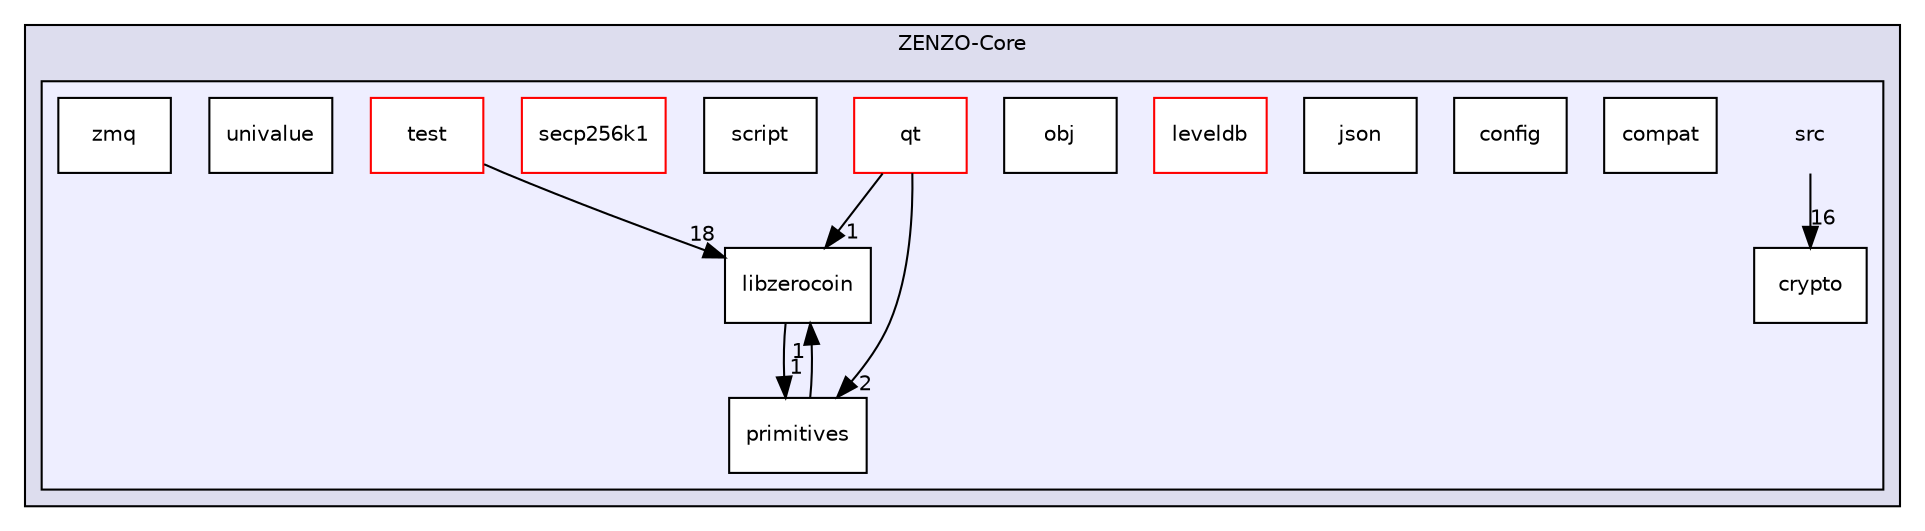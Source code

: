 digraph "D:/Documentz/GitHub/ZENZO-Core/src" {
  compound=true
  node [ fontsize="10", fontname="Helvetica"];
  edge [ labelfontsize="10", labelfontname="Helvetica"];
  subgraph clusterdir_9bb5e4c759ed59ac35a45f3375e510df {
    graph [ bgcolor="#ddddee", pencolor="black", label="ZENZO-Core" fontname="Helvetica", fontsize="10", URL="dir_9bb5e4c759ed59ac35a45f3375e510df.html"]
  subgraph clusterdir_6be210b7615ccb4059ce9ba907fecdcd {
    graph [ bgcolor="#eeeeff", pencolor="black", label="" URL="dir_6be210b7615ccb4059ce9ba907fecdcd.html"];
    dir_6be210b7615ccb4059ce9ba907fecdcd [shape=plaintext label="src"];
    dir_45bcc550acca8eee5b22962168fbe667 [shape=box label="compat" color="black" fillcolor="white" style="filled" URL="dir_45bcc550acca8eee5b22962168fbe667.html"];
    dir_d5756308c5e75e41afd574e2b8f775fe [shape=box label="config" color="black" fillcolor="white" style="filled" URL="dir_d5756308c5e75e41afd574e2b8f775fe.html"];
    dir_df3c357523baf0e3778cc0aaa888f7b8 [shape=box label="crypto" color="black" fillcolor="white" style="filled" URL="dir_df3c357523baf0e3778cc0aaa888f7b8.html"];
    dir_1a92a43c3968215e1d10b572bbcb9d18 [shape=box label="json" color="black" fillcolor="white" style="filled" URL="dir_1a92a43c3968215e1d10b572bbcb9d18.html"];
    dir_abd78e7160b977a8a1af343126df78f5 [shape=box label="leveldb" color="red" fillcolor="white" style="filled" URL="dir_abd78e7160b977a8a1af343126df78f5.html"];
    dir_3e756ca911dba607bdd00970520fbf51 [shape=box label="libzerocoin" color="black" fillcolor="white" style="filled" URL="dir_3e756ca911dba607bdd00970520fbf51.html"];
    dir_9c497ef0db898b71463705165ca961be [shape=box label="obj" color="black" fillcolor="white" style="filled" URL="dir_9c497ef0db898b71463705165ca961be.html"];
    dir_d7f96a380170bf1fa380a1d70aacbd95 [shape=box label="primitives" color="black" fillcolor="white" style="filled" URL="dir_d7f96a380170bf1fa380a1d70aacbd95.html"];
    dir_ab5313f789396ea1a409d946c407d23c [shape=box label="qt" color="red" fillcolor="white" style="filled" URL="dir_ab5313f789396ea1a409d946c407d23c.html"];
    dir_0903d80f186d7d0cd517f286222d6e0d [shape=box label="script" color="black" fillcolor="white" style="filled" URL="dir_0903d80f186d7d0cd517f286222d6e0d.html"];
    dir_fbddb3a64e99980bf12cb8117bf4e7cb [shape=box label="secp256k1" color="red" fillcolor="white" style="filled" URL="dir_fbddb3a64e99980bf12cb8117bf4e7cb.html"];
    dir_bae66100787555356107e26dac812a2d [shape=box label="test" color="red" fillcolor="white" style="filled" URL="dir_bae66100787555356107e26dac812a2d.html"];
    dir_7baea757034cd8babe9d8856aca1952f [shape=box label="univalue" color="black" fillcolor="white" style="filled" URL="dir_7baea757034cd8babe9d8856aca1952f.html"];
    dir_d040f55ec1c48133effaad2ad1c10a01 [shape=box label="zmq" color="black" fillcolor="white" style="filled" URL="dir_d040f55ec1c48133effaad2ad1c10a01.html"];
  }
  }
  dir_bae66100787555356107e26dac812a2d->dir_3e756ca911dba607bdd00970520fbf51 [headlabel="18", labeldistance=1.5 headhref="dir_000023_000027.html"];
  dir_ab5313f789396ea1a409d946c407d23c->dir_d7f96a380170bf1fa380a1d70aacbd95 [headlabel="2", labeldistance=1.5 headhref="dir_000005_000026.html"];
  dir_ab5313f789396ea1a409d946c407d23c->dir_3e756ca911dba607bdd00970520fbf51 [headlabel="1", labeldistance=1.5 headhref="dir_000005_000027.html"];
  dir_d7f96a380170bf1fa380a1d70aacbd95->dir_3e756ca911dba607bdd00970520fbf51 [headlabel="1", labeldistance=1.5 headhref="dir_000026_000027.html"];
  dir_3e756ca911dba607bdd00970520fbf51->dir_d7f96a380170bf1fa380a1d70aacbd95 [headlabel="1", labeldistance=1.5 headhref="dir_000027_000026.html"];
  dir_6be210b7615ccb4059ce9ba907fecdcd->dir_df3c357523baf0e3778cc0aaa888f7b8 [headlabel="16", labeldistance=1.5 headhref="dir_000004_000008.html"];
}

